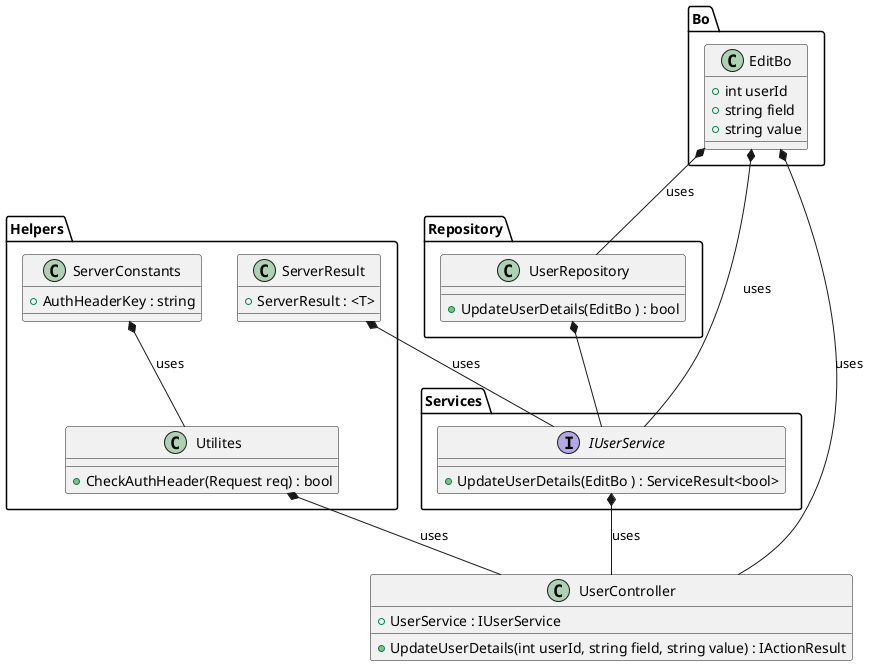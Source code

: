 @startuml

class UserController {
    + UserService : IUserService
    + UpdateUserDetails(int userId, string field, string value) : IActionResult
   
    
} 

package Helpers {
    Class Utilites {
        + CheckAuthHeader(Request req) : bool
    }

    Class ServerConstants {
        + AuthHeaderKey : string
    }

    Class ServerResult {
        + ServerResult : <T>
    }
}

package "Services" {
    interface IUserService {
        + UpdateUserDetails(EditBo ) : ServiceResult<bool>
        
    }
}

package "Repository" {
    class UserRepository {
        + UpdateUserDetails(EditBo ) : bool
      
 
    }
}

Package Bo{
    
    Class EditBo{
        + int userId
        + string field
        + string value
    }
}



EditBo *-- UserController : uses
EditBo *-- UserRepository : uses
EditBo *-- IUserService : uses
IUserService *-- UserController : uses
ServerResult *-- IUserService : uses
Utilites *-- UserController : uses
ServerConstants *-- Utilites : uses
UserRepository *-- IUserService




@enduml